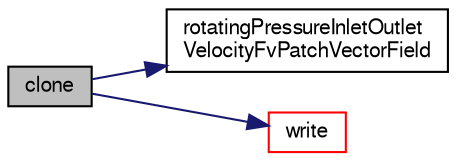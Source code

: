 digraph "clone"
{
  bgcolor="transparent";
  edge [fontname="FreeSans",fontsize="10",labelfontname="FreeSans",labelfontsize="10"];
  node [fontname="FreeSans",fontsize="10",shape=record];
  rankdir="LR";
  Node35 [label="clone",height=0.2,width=0.4,color="black", fillcolor="grey75", style="filled", fontcolor="black"];
  Node35 -> Node36 [color="midnightblue",fontsize="10",style="solid",fontname="FreeSans"];
  Node36 [label="rotatingPressureInletOutlet\lVelocityFvPatchVectorField",height=0.2,width=0.4,color="black",URL="$a22246.html#ac04b4869c1176d81f001c1bc77c31015",tooltip="Construct from patch and internal field. "];
  Node35 -> Node37 [color="midnightblue",fontsize="10",style="solid",fontname="FreeSans"];
  Node37 [label="write",height=0.2,width=0.4,color="red",URL="$a22246.html#a293fdfec8bdfbd5c3913ab4c9f3454ff",tooltip="Write. "];
}
